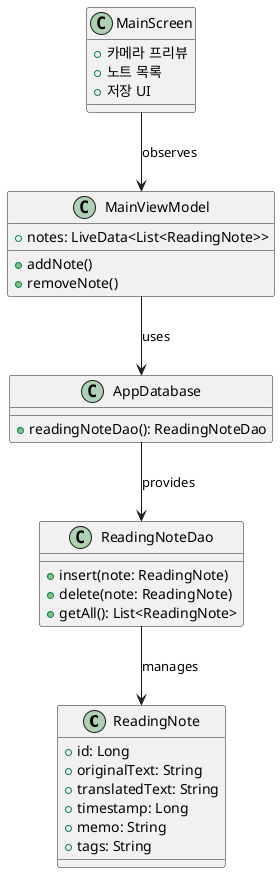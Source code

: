 @startuml
class ReadingNote {
  +id: Long
  +originalText: String
  +translatedText: String
  +timestamp: Long
  +memo: String
  +tags: String
}

class ReadingNoteDao {
  +insert(note: ReadingNote)
  +delete(note: ReadingNote)
  +getAll(): List<ReadingNote>
}

class AppDatabase {
  +readingNoteDao(): ReadingNoteDao
}

class MainViewModel {
  +notes: LiveData<List<ReadingNote>>
  +addNote()
  +removeNote()
}

class MainScreen {
  +카메라 프리뷰
  +노트 목록
  +저장 UI
}

ReadingNoteDao --> ReadingNote : manages
AppDatabase --> ReadingNoteDao : provides
MainViewModel --> AppDatabase : uses
MainScreen --> MainViewModel : observes
@enduml
